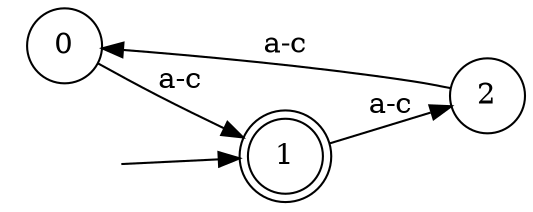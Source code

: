 digraph Automaton {
  rankdir = LR;
node [shape=circle];
  0 -> 1 [label="a-c"];
1 [shape=doublecircle]; 
  initial [shape=plaintext,label=""];
  initial -> 1
  1 -> 2 [label="a-c"];
node [shape=circle];
  2 -> 0 [label="a-c"];
}

